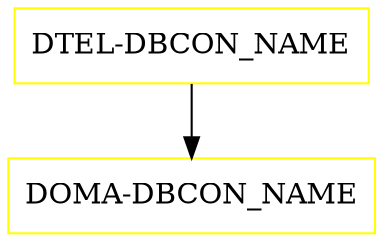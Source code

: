 digraph G {
  "DTEL-DBCON_NAME" [shape=box,color=yellow];
  "DOMA-DBCON_NAME" [shape=box,color=yellow,URL="./DOMA_DBCON_NAME.html"];
  "DTEL-DBCON_NAME" -> "DOMA-DBCON_NAME";
}
